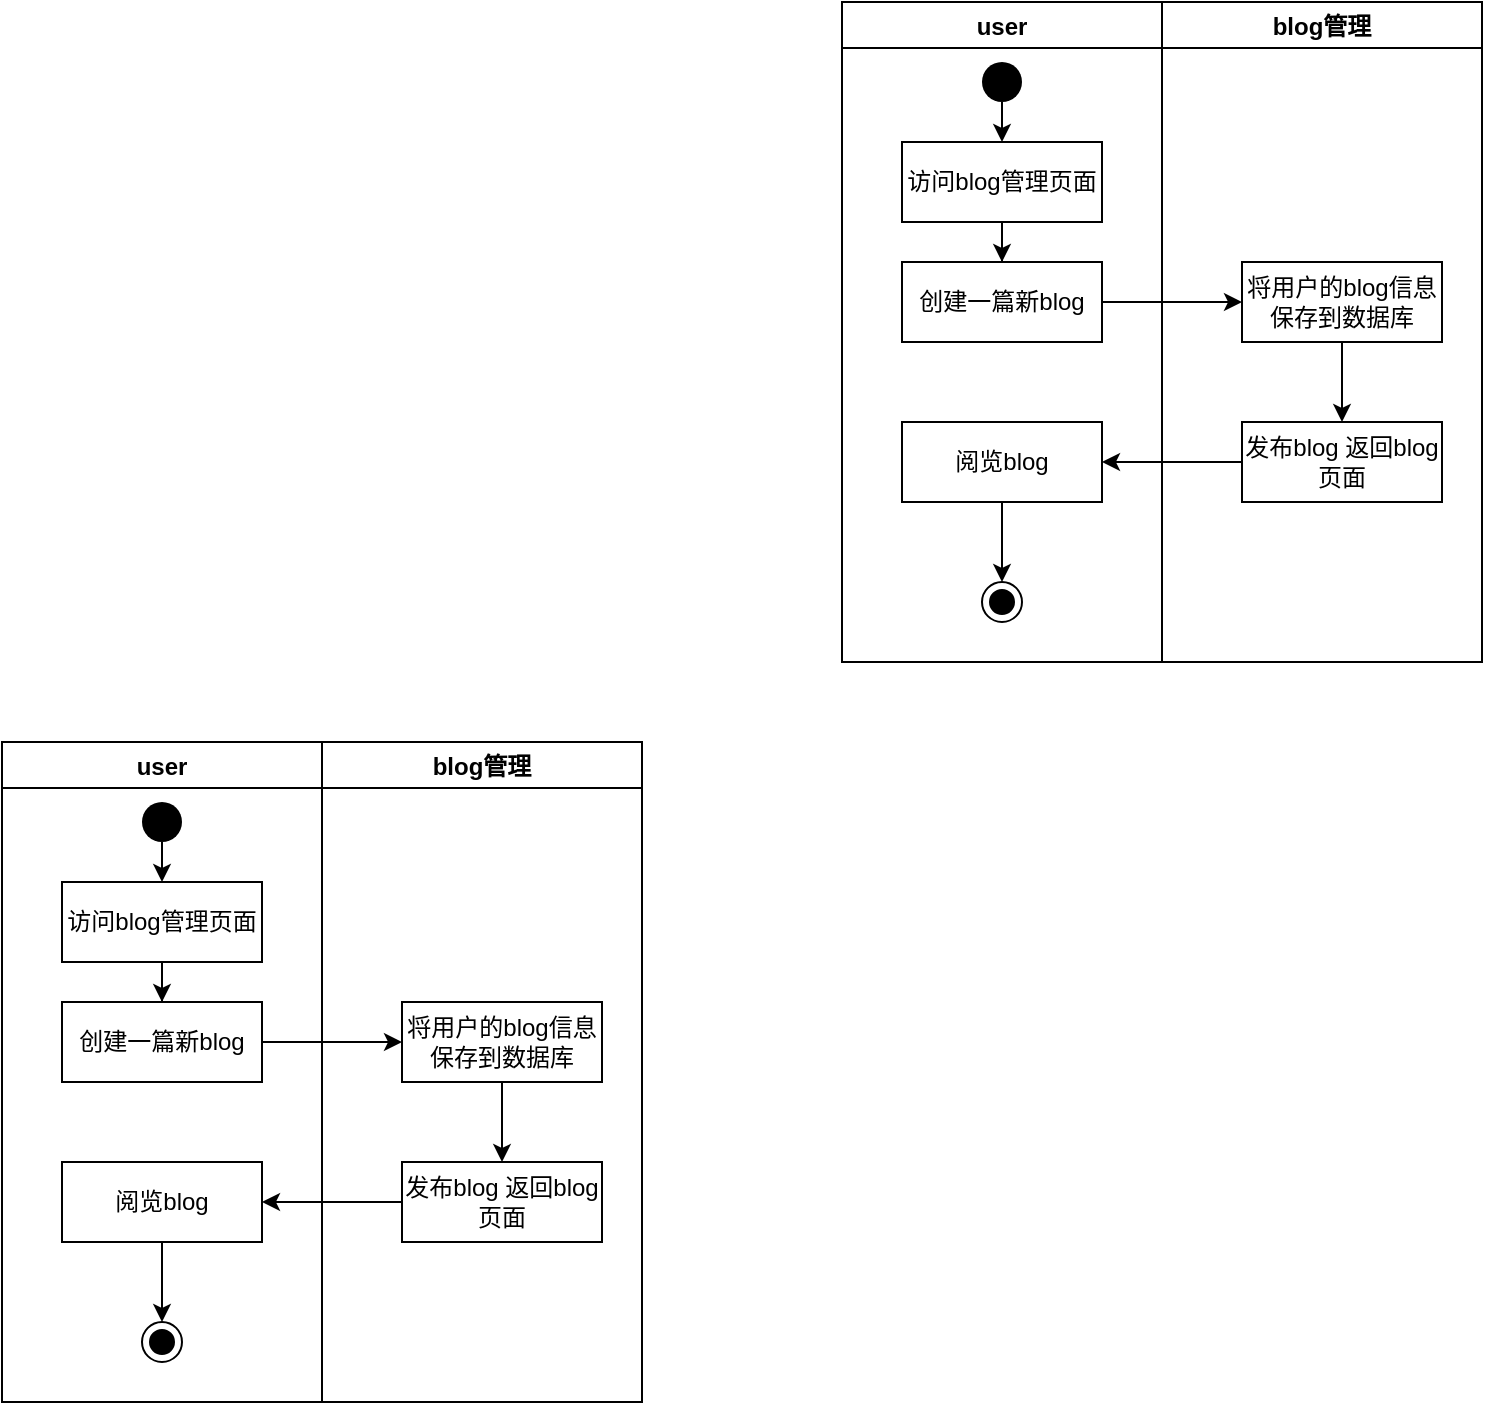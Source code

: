 <mxfile version="18.0.7" type="device" pages="2"><diagram id="sHkWC5_rrr338FnknOex" name="Page-1"><mxGraphModel dx="917" dy="663" grid="1" gridSize="10" guides="1" tooltips="1" connect="1" arrows="1" fold="1" page="1" pageScale="1" pageWidth="827" pageHeight="1169" math="0" shadow="0"><root><mxCell id="0"/><mxCell id="1" parent="0"/><mxCell id="rpds2xGElsCrtou7dVJk-1" value="user" style="swimlane;startSize=23;" vertex="1" parent="1"><mxGeometry x="460" y="10" width="160" height="330" as="geometry"/></mxCell><mxCell id="rpds2xGElsCrtou7dVJk-2" style="edgeStyle=orthogonalEdgeStyle;rounded=0;orthogonalLoop=1;jettySize=auto;html=1;" edge="1" parent="rpds2xGElsCrtou7dVJk-1" source="rpds2xGElsCrtou7dVJk-3" target="rpds2xGElsCrtou7dVJk-6"><mxGeometry relative="1" as="geometry"/></mxCell><mxCell id="rpds2xGElsCrtou7dVJk-3" value="访问blog管理页面" style="rounded=0;whiteSpace=wrap;html=1;" vertex="1" parent="rpds2xGElsCrtou7dVJk-1"><mxGeometry x="30" y="70" width="100" height="40" as="geometry"/></mxCell><mxCell id="rpds2xGElsCrtou7dVJk-4" value="" style="ellipse;fillColor=#000000;strokeColor=none;" vertex="1" parent="rpds2xGElsCrtou7dVJk-1"><mxGeometry x="70" y="30" width="20" height="20" as="geometry"/></mxCell><mxCell id="rpds2xGElsCrtou7dVJk-5" value="" style="endArrow=classic;html=1;rounded=0;entryX=0.5;entryY=0;entryDx=0;entryDy=0;exitX=0.5;exitY=1;exitDx=0;exitDy=0;" edge="1" parent="rpds2xGElsCrtou7dVJk-1" source="rpds2xGElsCrtou7dVJk-4" target="rpds2xGElsCrtou7dVJk-3"><mxGeometry width="50" height="50" relative="1" as="geometry"><mxPoint x="240" y="50" as="sourcePoint"/><mxPoint x="240" y="90" as="targetPoint"/></mxGeometry></mxCell><mxCell id="rpds2xGElsCrtou7dVJk-6" value="创建一篇新blog" style="rounded=0;whiteSpace=wrap;html=1;" vertex="1" parent="rpds2xGElsCrtou7dVJk-1"><mxGeometry x="30" y="130" width="100" height="40" as="geometry"/></mxCell><mxCell id="rpds2xGElsCrtou7dVJk-7" value="阅览blog" style="rounded=0;whiteSpace=wrap;html=1;" vertex="1" parent="rpds2xGElsCrtou7dVJk-1"><mxGeometry x="30" y="210" width="100" height="40" as="geometry"/></mxCell><mxCell id="rpds2xGElsCrtou7dVJk-9" value="" style="ellipse;html=1;shape=endState;fillColor=#000000;strokeColor=#000000;rounded=0;shadow=0;glass=0;sketch=0;" vertex="1" parent="rpds2xGElsCrtou7dVJk-1"><mxGeometry x="70" y="290" width="20" height="20" as="geometry"/></mxCell><mxCell id="rpds2xGElsCrtou7dVJk-24" value="" style="endArrow=classic;html=1;rounded=0;exitX=0.5;exitY=1;exitDx=0;exitDy=0;entryX=0.5;entryY=0;entryDx=0;entryDy=0;" edge="1" parent="rpds2xGElsCrtou7dVJk-1" source="rpds2xGElsCrtou7dVJk-7"><mxGeometry width="50" height="50" relative="1" as="geometry"><mxPoint x="80" y="250" as="sourcePoint"/><mxPoint x="80" y="290" as="targetPoint"/></mxGeometry></mxCell><mxCell id="rpds2xGElsCrtou7dVJk-10" value="blog管理" style="swimlane;startSize=23;gradientColor=none;rounded=0;" vertex="1" parent="1"><mxGeometry x="620" y="10" width="160" height="330" as="geometry"/></mxCell><mxCell id="rpds2xGElsCrtou7dVJk-16" value="将用户的blog信息保存到数据库" style="rounded=0;whiteSpace=wrap;html=1;" vertex="1" parent="rpds2xGElsCrtou7dVJk-10"><mxGeometry x="40" y="130" width="100" height="40" as="geometry"/></mxCell><mxCell id="rpds2xGElsCrtou7dVJk-17" value="发布blog 返回blog页面" style="rounded=0;whiteSpace=wrap;html=1;" vertex="1" parent="rpds2xGElsCrtou7dVJk-10"><mxGeometry x="40" y="210" width="100" height="40" as="geometry"/></mxCell><mxCell id="rpds2xGElsCrtou7dVJk-18" value="" style="endArrow=classic;html=1;rounded=0;entryX=0.5;entryY=0;entryDx=0;entryDy=0;exitX=0.5;exitY=1;exitDx=0;exitDy=0;" edge="1" parent="rpds2xGElsCrtou7dVJk-10" source="rpds2xGElsCrtou7dVJk-16" target="rpds2xGElsCrtou7dVJk-17"><mxGeometry width="50" height="50" relative="1" as="geometry"><mxPoint x="80" y="280" as="sourcePoint"/><mxPoint x="-30" y="210" as="targetPoint"/></mxGeometry></mxCell><mxCell id="rpds2xGElsCrtou7dVJk-19" value="" style="endArrow=classic;html=1;rounded=0;exitX=1;exitY=0.5;exitDx=0;exitDy=0;entryX=0;entryY=0.5;entryDx=0;entryDy=0;entryPerimeter=0;" edge="1" parent="1" source="rpds2xGElsCrtou7dVJk-6"><mxGeometry width="50" height="50" relative="1" as="geometry"><mxPoint x="460" y="250" as="sourcePoint"/><mxPoint x="660" y="160" as="targetPoint"/></mxGeometry></mxCell><mxCell id="rpds2xGElsCrtou7dVJk-23" value="" style="endArrow=classic;html=1;rounded=0;exitX=0;exitY=0.5;exitDx=0;exitDy=0;entryX=1;entryY=0.5;entryDx=0;entryDy=0;" edge="1" parent="1" source="rpds2xGElsCrtou7dVJk-17" target="rpds2xGElsCrtou7dVJk-7"><mxGeometry width="50" height="50" relative="1" as="geometry"><mxPoint x="540" y="270" as="sourcePoint"/><mxPoint x="590" y="360" as="targetPoint"/></mxGeometry></mxCell><mxCell id="rpds2xGElsCrtou7dVJk-28" value="user" style="swimlane;startSize=23;" vertex="1" parent="1"><mxGeometry x="40" y="380" width="160" height="330" as="geometry"/></mxCell><mxCell id="rpds2xGElsCrtou7dVJk-29" style="edgeStyle=orthogonalEdgeStyle;rounded=0;orthogonalLoop=1;jettySize=auto;html=1;" edge="1" parent="rpds2xGElsCrtou7dVJk-28" source="rpds2xGElsCrtou7dVJk-30" target="rpds2xGElsCrtou7dVJk-33"><mxGeometry relative="1" as="geometry"/></mxCell><mxCell id="rpds2xGElsCrtou7dVJk-30" value="访问blog管理页面" style="rounded=0;whiteSpace=wrap;html=1;" vertex="1" parent="rpds2xGElsCrtou7dVJk-28"><mxGeometry x="30" y="70" width="100" height="40" as="geometry"/></mxCell><mxCell id="rpds2xGElsCrtou7dVJk-31" value="" style="ellipse;fillColor=#000000;strokeColor=none;" vertex="1" parent="rpds2xGElsCrtou7dVJk-28"><mxGeometry x="70" y="30" width="20" height="20" as="geometry"/></mxCell><mxCell id="rpds2xGElsCrtou7dVJk-32" value="" style="endArrow=classic;html=1;rounded=0;entryX=0.5;entryY=0;entryDx=0;entryDy=0;exitX=0.5;exitY=1;exitDx=0;exitDy=0;" edge="1" parent="rpds2xGElsCrtou7dVJk-28" source="rpds2xGElsCrtou7dVJk-31" target="rpds2xGElsCrtou7dVJk-30"><mxGeometry width="50" height="50" relative="1" as="geometry"><mxPoint x="240" y="50" as="sourcePoint"/><mxPoint x="240" y="90" as="targetPoint"/></mxGeometry></mxCell><mxCell id="rpds2xGElsCrtou7dVJk-33" value="创建一篇新blog" style="rounded=0;whiteSpace=wrap;html=1;" vertex="1" parent="rpds2xGElsCrtou7dVJk-28"><mxGeometry x="30" y="130" width="100" height="40" as="geometry"/></mxCell><mxCell id="rpds2xGElsCrtou7dVJk-34" value="阅览blog" style="rounded=0;whiteSpace=wrap;html=1;" vertex="1" parent="rpds2xGElsCrtou7dVJk-28"><mxGeometry x="30" y="210" width="100" height="40" as="geometry"/></mxCell><mxCell id="rpds2xGElsCrtou7dVJk-35" value="" style="ellipse;html=1;shape=endState;fillColor=#000000;strokeColor=#000000;rounded=0;shadow=0;glass=0;sketch=0;" vertex="1" parent="rpds2xGElsCrtou7dVJk-28"><mxGeometry x="70" y="290" width="20" height="20" as="geometry"/></mxCell><mxCell id="rpds2xGElsCrtou7dVJk-36" value="" style="endArrow=classic;html=1;rounded=0;exitX=0.5;exitY=1;exitDx=0;exitDy=0;entryX=0.5;entryY=0;entryDx=0;entryDy=0;" edge="1" parent="rpds2xGElsCrtou7dVJk-28" source="rpds2xGElsCrtou7dVJk-34"><mxGeometry width="50" height="50" relative="1" as="geometry"><mxPoint x="80" y="250" as="sourcePoint"/><mxPoint x="80" y="290" as="targetPoint"/></mxGeometry></mxCell><mxCell id="rpds2xGElsCrtou7dVJk-37" value="blog管理" style="swimlane;startSize=23;gradientColor=none;rounded=0;" vertex="1" parent="1"><mxGeometry x="200" y="380" width="160" height="330" as="geometry"/></mxCell><mxCell id="rpds2xGElsCrtou7dVJk-38" value="将用户的blog信息保存到数据库" style="rounded=0;whiteSpace=wrap;html=1;" vertex="1" parent="rpds2xGElsCrtou7dVJk-37"><mxGeometry x="40" y="130" width="100" height="40" as="geometry"/></mxCell><mxCell id="rpds2xGElsCrtou7dVJk-39" value="发布blog 返回blog页面" style="rounded=0;whiteSpace=wrap;html=1;" vertex="1" parent="rpds2xGElsCrtou7dVJk-37"><mxGeometry x="40" y="210" width="100" height="40" as="geometry"/></mxCell><mxCell id="rpds2xGElsCrtou7dVJk-40" value="" style="endArrow=classic;html=1;rounded=0;entryX=0.5;entryY=0;entryDx=0;entryDy=0;exitX=0.5;exitY=1;exitDx=0;exitDy=0;" edge="1" parent="rpds2xGElsCrtou7dVJk-37" source="rpds2xGElsCrtou7dVJk-38" target="rpds2xGElsCrtou7dVJk-39"><mxGeometry width="50" height="50" relative="1" as="geometry"><mxPoint x="80" y="280" as="sourcePoint"/><mxPoint x="-30" y="210" as="targetPoint"/></mxGeometry></mxCell><mxCell id="rpds2xGElsCrtou7dVJk-41" value="" style="endArrow=classic;html=1;rounded=0;exitX=1;exitY=0.5;exitDx=0;exitDy=0;entryX=0;entryY=0.5;entryDx=0;entryDy=0;entryPerimeter=0;" edge="1" parent="1" source="rpds2xGElsCrtou7dVJk-33"><mxGeometry width="50" height="50" relative="1" as="geometry"><mxPoint x="40" y="620" as="sourcePoint"/><mxPoint x="240" y="530" as="targetPoint"/></mxGeometry></mxCell><mxCell id="rpds2xGElsCrtou7dVJk-42" value="" style="endArrow=classic;html=1;rounded=0;exitX=0;exitY=0.5;exitDx=0;exitDy=0;entryX=1;entryY=0.5;entryDx=0;entryDy=0;" edge="1" parent="1" source="rpds2xGElsCrtou7dVJk-39" target="rpds2xGElsCrtou7dVJk-34"><mxGeometry width="50" height="50" relative="1" as="geometry"><mxPoint x="120" y="640" as="sourcePoint"/><mxPoint x="170" y="730" as="targetPoint"/></mxGeometry></mxCell></root></mxGraphModel></diagram><diagram id="vuOi-vGhNOvfJBKV075W" name="Page-2"><mxGraphModel dx="917" dy="663" grid="1" gridSize="10" guides="1" tooltips="1" connect="1" arrows="1" fold="1" page="1" pageScale="1" pageWidth="827" pageHeight="1169" math="0" shadow="0"><root><mxCell id="0"/><mxCell id="1" parent="0"/><mxCell id="Mp6tFUItHaA318H7Uz0f-1" value="user" style="swimlane;startSize=23;" vertex="1" parent="1"><mxGeometry x="170" y="60" width="160" height="530" as="geometry"/></mxCell><mxCell id="Mp6tFUItHaA318H7Uz0f-2" style="edgeStyle=orthogonalEdgeStyle;rounded=0;orthogonalLoop=1;jettySize=auto;html=1;" edge="1" parent="Mp6tFUItHaA318H7Uz0f-1" source="Mp6tFUItHaA318H7Uz0f-3" target="Mp6tFUItHaA318H7Uz0f-6"><mxGeometry relative="1" as="geometry"/></mxCell><mxCell id="Mp6tFUItHaA318H7Uz0f-3" value="访问注册页面" style="rounded=0;whiteSpace=wrap;html=1;" vertex="1" parent="Mp6tFUItHaA318H7Uz0f-1"><mxGeometry x="30" y="70" width="100" height="40" as="geometry"/></mxCell><mxCell id="Mp6tFUItHaA318H7Uz0f-4" value="" style="ellipse;fillColor=#000000;strokeColor=none;" vertex="1" parent="Mp6tFUItHaA318H7Uz0f-1"><mxGeometry x="70" y="30" width="20" height="20" as="geometry"/></mxCell><mxCell id="Mp6tFUItHaA318H7Uz0f-5" value="" style="endArrow=classic;html=1;rounded=0;entryX=0.5;entryY=0;entryDx=0;entryDy=0;exitX=0.5;exitY=1;exitDx=0;exitDy=0;" edge="1" parent="Mp6tFUItHaA318H7Uz0f-1" source="Mp6tFUItHaA318H7Uz0f-4" target="Mp6tFUItHaA318H7Uz0f-3"><mxGeometry width="50" height="50" relative="1" as="geometry"><mxPoint x="240" y="50" as="sourcePoint"/><mxPoint x="240" y="90" as="targetPoint"/></mxGeometry></mxCell><mxCell id="Mp6tFUItHaA318H7Uz0f-6" value="输入用户信息" style="rounded=0;whiteSpace=wrap;html=1;" vertex="1" parent="Mp6tFUItHaA318H7Uz0f-1"><mxGeometry x="30" y="130" width="100" height="40" as="geometry"/></mxCell><mxCell id="Mp6tFUItHaA318H7Uz0f-7" value="输入用户名密码" style="rounded=0;whiteSpace=wrap;html=1;" vertex="1" parent="Mp6tFUItHaA318H7Uz0f-1"><mxGeometry x="30" y="330" width="100" height="40" as="geometry"/></mxCell><mxCell id="Mp6tFUItHaA318H7Uz0f-8" value="成功登录" style="rounded=0;whiteSpace=wrap;html=1;" vertex="1" parent="Mp6tFUItHaA318H7Uz0f-1"><mxGeometry x="30" y="410" width="100" height="40" as="geometry"/></mxCell><mxCell id="9ob4aRUZZAYwUkplkJyt-2" value="" style="ellipse;html=1;shape=endState;fillColor=#000000;strokeColor=#000000;rounded=0;shadow=0;glass=0;sketch=0;" vertex="1" parent="Mp6tFUItHaA318H7Uz0f-1"><mxGeometry x="70" y="490" width="20" height="20" as="geometry"/></mxCell><mxCell id="Mp6tFUItHaA318H7Uz0f-9" value="user管理" style="swimlane;startSize=23;gradientColor=none;rounded=0;" vertex="1" parent="1"><mxGeometry x="330" y="60" width="300" height="530" as="geometry"/></mxCell><mxCell id="Mp6tFUItHaA318H7Uz0f-10" value="判断用户输入数据" style="strokeWidth=2;html=1;shape=mxgraph.flowchart.decision;whiteSpace=wrap;" vertex="1" parent="Mp6tFUItHaA318H7Uz0f-9"><mxGeometry x="40" y="107.5" width="80" height="85" as="geometry"/></mxCell><mxCell id="Mp6tFUItHaA318H7Uz0f-11" value="符合条件" style="rounded=0;whiteSpace=wrap;html=1;shadow=0;sketch=0;glass=0;fillColor=default;strokeColor=none;" vertex="1" parent="Mp6tFUItHaA318H7Uz0f-9"><mxGeometry x="10" y="192.5" width="60" height="20" as="geometry"/></mxCell><mxCell id="Mp6tFUItHaA318H7Uz0f-12" value="不符合条件" style="rounded=0;whiteSpace=wrap;html=1;shadow=0;sketch=0;glass=0;fillColor=default;strokeColor=none;" vertex="1" parent="Mp6tFUItHaA318H7Uz0f-9"><mxGeometry x="200" y="172.5" width="70" height="20" as="geometry"/></mxCell><mxCell id="Mp6tFUItHaA318H7Uz0f-13" value="注册失败&amp;nbsp;" style="rounded=0;whiteSpace=wrap;html=1;" vertex="1" parent="Mp6tFUItHaA318H7Uz0f-9"><mxGeometry x="140" y="230" width="100" height="40" as="geometry"/></mxCell><mxCell id="Mp6tFUItHaA318H7Uz0f-14" value="返回错误信息" style="rounded=0;whiteSpace=wrap;html=1;" vertex="1" parent="Mp6tFUItHaA318H7Uz0f-9"><mxGeometry x="140" y="330" width="100" height="40" as="geometry"/></mxCell><mxCell id="Mp6tFUItHaA318H7Uz0f-15" value="注册成功 用户数据保存到数据库" style="rounded=0;whiteSpace=wrap;html=1;" vertex="1" parent="Mp6tFUItHaA318H7Uz0f-9"><mxGeometry x="30" y="230" width="100" height="40" as="geometry"/></mxCell><mxCell id="Mp6tFUItHaA318H7Uz0f-16" value="返回登录页面" style="rounded=0;whiteSpace=wrap;html=1;" vertex="1" parent="Mp6tFUItHaA318H7Uz0f-9"><mxGeometry x="30" y="330" width="100" height="40" as="geometry"/></mxCell><mxCell id="Mp6tFUItHaA318H7Uz0f-17" value="" style="endArrow=classic;html=1;rounded=0;entryX=0.5;entryY=0;entryDx=0;entryDy=0;exitX=0.5;exitY=1;exitDx=0;exitDy=0;" edge="1" parent="Mp6tFUItHaA318H7Uz0f-9" source="Mp6tFUItHaA318H7Uz0f-15" target="Mp6tFUItHaA318H7Uz0f-16"><mxGeometry width="50" height="50" relative="1" as="geometry"><mxPoint x="80" y="280" as="sourcePoint"/><mxPoint x="-30" y="210" as="targetPoint"/></mxGeometry></mxCell><mxCell id="Mp6tFUItHaA318H7Uz0f-18" value="" style="endArrow=classic;html=1;rounded=0;exitX=1;exitY=0.5;exitDx=0;exitDy=0;entryX=0;entryY=0.5;entryDx=0;entryDy=0;entryPerimeter=0;" edge="1" parent="1" source="Mp6tFUItHaA318H7Uz0f-6" target="Mp6tFUItHaA318H7Uz0f-10"><mxGeometry width="50" height="50" relative="1" as="geometry"><mxPoint x="170" y="300" as="sourcePoint"/><mxPoint x="360" y="210" as="targetPoint"/></mxGeometry></mxCell><mxCell id="Mp6tFUItHaA318H7Uz0f-19" value="" style="endArrow=classic;html=1;rounded=0;" edge="1" parent="1" source="Mp6tFUItHaA318H7Uz0f-10"><mxGeometry width="50" height="50" relative="1" as="geometry"><mxPoint x="270" y="280" as="sourcePoint"/><mxPoint x="410" y="290" as="targetPoint"/></mxGeometry></mxCell><mxCell id="Mp6tFUItHaA318H7Uz0f-20" value="" style="endArrow=classic;html=1;rounded=0;exitX=1;exitY=0.5;exitDx=0;exitDy=0;exitPerimeter=0;" edge="1" parent="1" source="Mp6tFUItHaA318H7Uz0f-10"><mxGeometry width="50" height="50" relative="1" as="geometry"><mxPoint x="260" y="330" as="sourcePoint"/><mxPoint x="520" y="290" as="targetPoint"/><Array as="points"><mxPoint x="520" y="210"/></Array></mxGeometry></mxCell><mxCell id="Mp6tFUItHaA318H7Uz0f-21" value="" style="endArrow=classic;html=1;rounded=0;exitX=0.5;exitY=1;exitDx=0;exitDy=0;" edge="1" parent="1" source="Mp6tFUItHaA318H7Uz0f-13"><mxGeometry width="50" height="50" relative="1" as="geometry"><mxPoint x="260" y="320" as="sourcePoint"/><mxPoint x="520" y="390" as="targetPoint"/></mxGeometry></mxCell><mxCell id="Mp6tFUItHaA318H7Uz0f-22" value="" style="endArrow=classic;html=1;rounded=0;exitX=0;exitY=0.5;exitDx=0;exitDy=0;" edge="1" parent="1" source="Mp6tFUItHaA318H7Uz0f-16"><mxGeometry width="50" height="50" relative="1" as="geometry"><mxPoint x="250" y="320" as="sourcePoint"/><mxPoint x="300" y="410" as="targetPoint"/></mxGeometry></mxCell><mxCell id="Mp6tFUItHaA318H7Uz0f-23" value="" style="endArrow=classic;html=1;rounded=0;exitX=0.5;exitY=1;exitDx=0;exitDy=0;" edge="1" parent="1" source="Mp6tFUItHaA318H7Uz0f-7"><mxGeometry width="50" height="50" relative="1" as="geometry"><mxPoint x="250" y="310" as="sourcePoint"/><mxPoint x="250" y="470" as="targetPoint"/></mxGeometry></mxCell><mxCell id="9ob4aRUZZAYwUkplkJyt-1" value="" style="endArrow=classic;html=1;rounded=0;exitX=0.5;exitY=1;exitDx=0;exitDy=0;" edge="1" parent="1" source="Mp6tFUItHaA318H7Uz0f-8"><mxGeometry width="50" height="50" relative="1" as="geometry"><mxPoint x="390" y="410" as="sourcePoint"/><mxPoint x="250" y="550" as="targetPoint"/></mxGeometry></mxCell></root></mxGraphModel></diagram></mxfile>
